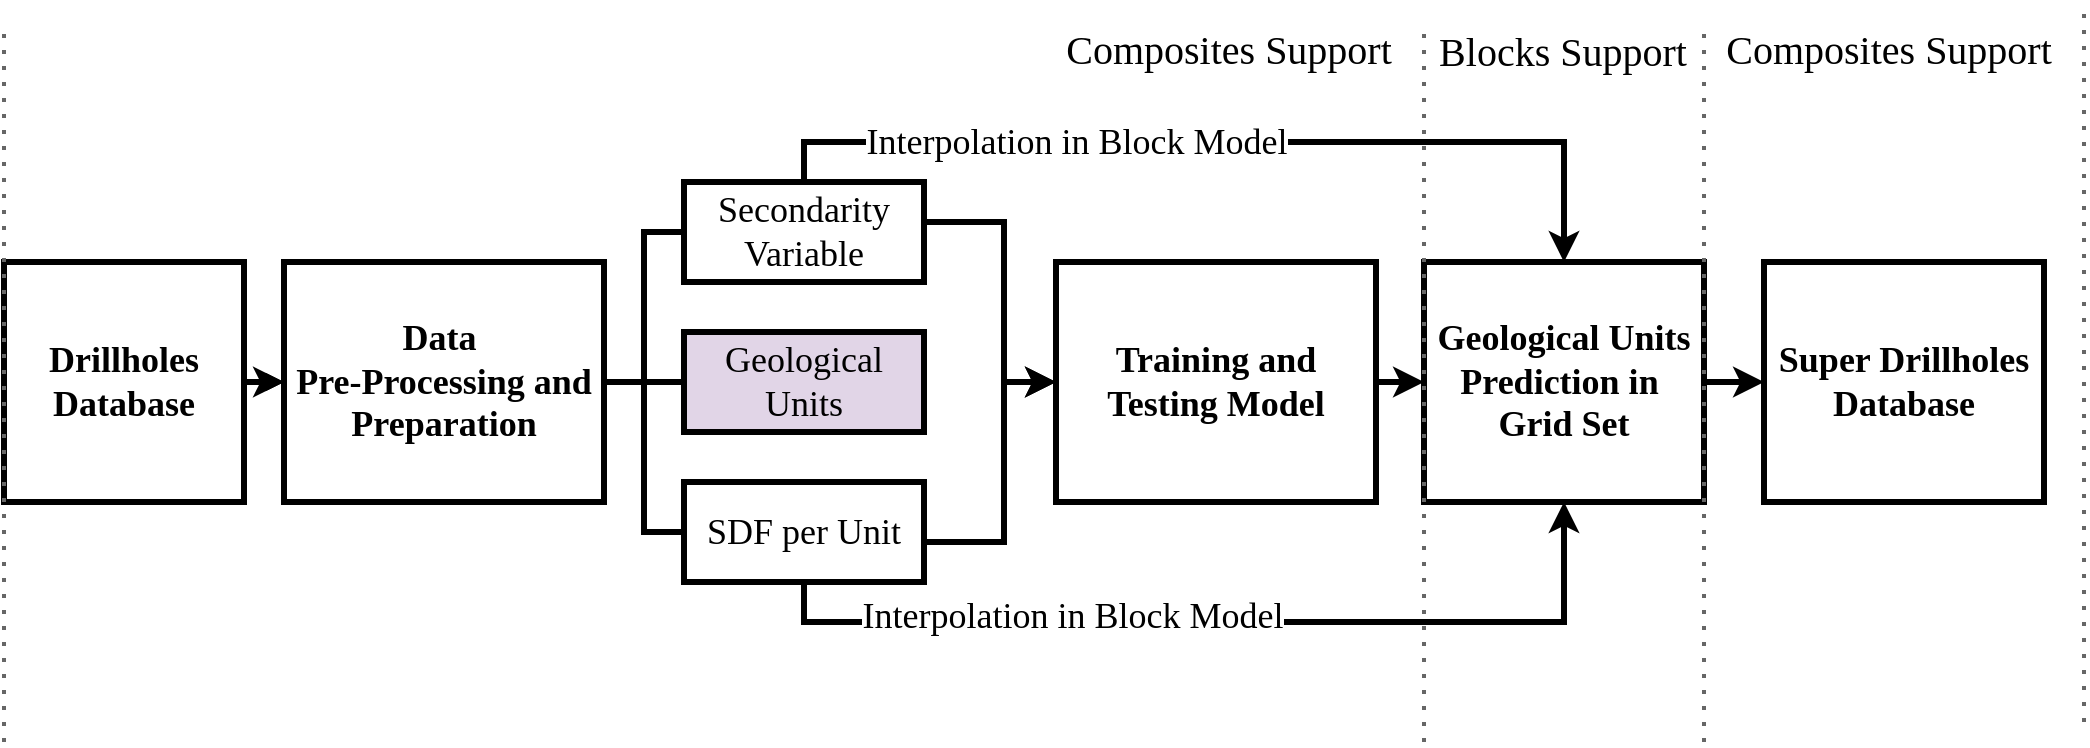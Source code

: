 <mxfile version="27.2.0">
  <diagram name="Página-1" id="S8U-x5zmdfpuhueGBNwN">
    <mxGraphModel dx="2649" dy="880" grid="1" gridSize="10" guides="1" tooltips="1" connect="1" arrows="1" fold="1" page="1" pageScale="1" pageWidth="1169" pageHeight="827" math="0" shadow="0">
      <root>
        <mxCell id="0" />
        <mxCell id="1" parent="0" />
        <mxCell id="-i16baqEdhxGcpIUMj6I-20" style="edgeStyle=orthogonalEdgeStyle;rounded=0;orthogonalLoop=1;jettySize=auto;html=1;exitX=1;exitY=0.5;exitDx=0;exitDy=0;entryX=0;entryY=0.5;entryDx=0;entryDy=0;strokeWidth=3;fontSize=18;fontFamily=Times New Roman;fontStyle=1" parent="1" source="-i16baqEdhxGcpIUMj6I-1" target="-i16baqEdhxGcpIUMj6I-16" edge="1">
          <mxGeometry relative="1" as="geometry" />
        </mxCell>
        <mxCell id="-i16baqEdhxGcpIUMj6I-79" value="" style="edgeStyle=orthogonalEdgeStyle;rounded=0;orthogonalLoop=1;jettySize=auto;html=1;fontFamily=Times New Roman;fontSize=18;fontStyle=1" parent="1" source="-i16baqEdhxGcpIUMj6I-1" target="-i16baqEdhxGcpIUMj6I-16" edge="1">
          <mxGeometry relative="1" as="geometry" />
        </mxCell>
        <mxCell id="-i16baqEdhxGcpIUMj6I-1" value="&lt;font&gt;Drillholes Database&lt;/font&gt;" style="rounded=0;whiteSpace=wrap;html=1;strokeWidth=3;fillStyle=auto;glass=0;shadow=0;fontFamily=Times New Roman;fontSize=18;fontStyle=1" parent="1" vertex="1">
          <mxGeometry y="200" width="120" height="120" as="geometry" />
        </mxCell>
        <mxCell id="-i16baqEdhxGcpIUMj6I-100" style="edgeStyle=orthogonalEdgeStyle;rounded=0;orthogonalLoop=1;jettySize=auto;html=1;exitX=1;exitY=0.5;exitDx=0;exitDy=0;entryX=0;entryY=0.5;entryDx=0;entryDy=0;endArrow=none;startFill=0;strokeWidth=3;fontFamily=Times New Roman;fontSize=18;fontStyle=1" parent="1" source="-i16baqEdhxGcpIUMj6I-16" target="-i16baqEdhxGcpIUMj6I-22" edge="1">
          <mxGeometry relative="1" as="geometry" />
        </mxCell>
        <mxCell id="-i16baqEdhxGcpIUMj6I-16" value="&lt;font&gt;Data&amp;nbsp;&lt;/font&gt;&lt;div&gt;&lt;font&gt;Pre-Processing and Preparation&lt;/font&gt;&lt;/div&gt;" style="rounded=0;whiteSpace=wrap;html=1;strokeWidth=3;fillStyle=auto;glass=0;shadow=0;fontFamily=Times New Roman;fontSize=18;fontStyle=1" parent="1" vertex="1">
          <mxGeometry x="140" y="200" width="160" height="120" as="geometry" />
        </mxCell>
        <mxCell id="-i16baqEdhxGcpIUMj6I-112" style="edgeStyle=orthogonalEdgeStyle;rounded=0;orthogonalLoop=1;jettySize=auto;html=1;exitX=1;exitY=0.5;exitDx=0;exitDy=0;entryX=0;entryY=0.5;entryDx=0;entryDy=0;strokeWidth=3;fontFamily=Times New Roman;fontSize=18;fontStyle=1" parent="1" source="-i16baqEdhxGcpIUMj6I-17" target="-i16baqEdhxGcpIUMj6I-71" edge="1">
          <mxGeometry relative="1" as="geometry" />
        </mxCell>
        <mxCell id="-i16baqEdhxGcpIUMj6I-17" value="&lt;font&gt;Training and Testing Model&lt;/font&gt;" style="rounded=0;whiteSpace=wrap;html=1;strokeWidth=3;fillStyle=auto;glass=0;shadow=0;fontFamily=Times New Roman;fontSize=18;fontStyle=1" parent="1" vertex="1">
          <mxGeometry x="526" y="200" width="160" height="120" as="geometry" />
        </mxCell>
        <mxCell id="-i16baqEdhxGcpIUMj6I-103" style="edgeStyle=orthogonalEdgeStyle;rounded=0;orthogonalLoop=1;jettySize=auto;html=1;exitX=1;exitY=0.5;exitDx=0;exitDy=0;endArrow=classic;startFill=0;strokeWidth=3;endFill=1;fontFamily=Times New Roman;fontSize=18;fontStyle=1" parent="1" source="-i16baqEdhxGcpIUMj6I-22" target="-i16baqEdhxGcpIUMj6I-17" edge="1">
          <mxGeometry relative="1" as="geometry">
            <Array as="points">
              <mxPoint x="500" y="180" />
              <mxPoint x="500" y="260" />
            </Array>
            <mxPoint x="420" y="180" as="sourcePoint" />
            <mxPoint x="520" y="260" as="targetPoint" />
          </mxGeometry>
        </mxCell>
        <mxCell id="-i16baqEdhxGcpIUMj6I-108" style="edgeStyle=orthogonalEdgeStyle;rounded=0;orthogonalLoop=1;jettySize=auto;html=1;exitX=0.5;exitY=0;exitDx=0;exitDy=0;entryX=0.5;entryY=0;entryDx=0;entryDy=0;fontFamily=Times New Roman;fontSize=18;fontStyle=1;strokeWidth=3;" parent="1" source="-i16baqEdhxGcpIUMj6I-22" target="-i16baqEdhxGcpIUMj6I-71" edge="1">
          <mxGeometry relative="1" as="geometry" />
        </mxCell>
        <mxCell id="-i16baqEdhxGcpIUMj6I-109" value="Interpolation in Block Model" style="edgeLabel;html=1;align=center;verticalAlign=middle;resizable=0;points=[];fontSize=18;fontFamily=Times New Roman;fontStyle=0" parent="-i16baqEdhxGcpIUMj6I-108" vertex="1" connectable="0">
          <mxGeometry x="-0.261" y="-5" relative="1" as="geometry">
            <mxPoint x="-14" y="-5" as="offset" />
          </mxGeometry>
        </mxCell>
        <mxCell id="-i16baqEdhxGcpIUMj6I-104" style="edgeStyle=orthogonalEdgeStyle;rounded=0;orthogonalLoop=1;jettySize=auto;html=1;exitX=1;exitY=0.5;exitDx=0;exitDy=0;entryX=0;entryY=0.5;entryDx=0;entryDy=0;endArrow=classic;startFill=0;strokeWidth=3;endFill=1;fontFamily=Times New Roman;fontSize=18;fontStyle=1" parent="1" source="-i16baqEdhxGcpIUMj6I-24" target="-i16baqEdhxGcpIUMj6I-17" edge="1">
          <mxGeometry relative="1" as="geometry">
            <Array as="points">
              <mxPoint x="500" y="340" />
              <mxPoint x="500" y="260" />
            </Array>
          </mxGeometry>
        </mxCell>
        <mxCell id="-i16baqEdhxGcpIUMj6I-106" style="edgeStyle=orthogonalEdgeStyle;rounded=0;orthogonalLoop=1;jettySize=auto;html=1;exitX=0.5;exitY=1;exitDx=0;exitDy=0;entryX=0.5;entryY=1;entryDx=0;entryDy=0;fontFamily=Times New Roman;fontSize=18;fontStyle=1;strokeWidth=3;" parent="1" source="-i16baqEdhxGcpIUMj6I-24" target="-i16baqEdhxGcpIUMj6I-71" edge="1">
          <mxGeometry relative="1" as="geometry" />
        </mxCell>
        <mxCell id="-i16baqEdhxGcpIUMj6I-107" value="&lt;font&gt;Interpolation in Block Model&lt;/font&gt;" style="edgeLabel;html=1;align=center;verticalAlign=middle;resizable=0;points=[];fontSize=18;fontFamily=Times New Roman;fontStyle=0" parent="-i16baqEdhxGcpIUMj6I-106" vertex="1" connectable="0">
          <mxGeometry x="0.208" y="3" relative="1" as="geometry">
            <mxPoint x="-124" as="offset" />
          </mxGeometry>
        </mxCell>
        <mxCell id="-i16baqEdhxGcpIUMj6I-26" value="Geological Units" style="rounded=0;whiteSpace=wrap;html=1;strokeWidth=3;fillStyle=auto;glass=0;shadow=0;fontFamily=Times New Roman;fontSize=18;fillColor=#e1d5e7;strokeColor=#000000;fontStyle=0" parent="1" vertex="1">
          <mxGeometry x="340" y="235" width="120" height="50" as="geometry" />
        </mxCell>
        <mxCell id="-i16baqEdhxGcpIUMj6I-34" style="edgeStyle=orthogonalEdgeStyle;rounded=0;orthogonalLoop=1;jettySize=auto;html=1;exitX=1;exitY=0.5;exitDx=0;exitDy=0;entryX=0;entryY=0.5;entryDx=0;entryDy=0;endArrow=none;startFill=0;strokeWidth=3;fontSize=18;fontFamily=Times New Roman;fontStyle=1" parent="1" source="-i16baqEdhxGcpIUMj6I-16" target="-i16baqEdhxGcpIUMj6I-26" edge="1">
          <mxGeometry relative="1" as="geometry">
            <mxPoint x="410" y="230" as="sourcePoint" />
            <mxPoint x="450" y="150" as="targetPoint" />
          </mxGeometry>
        </mxCell>
        <mxCell id="-i16baqEdhxGcpIUMj6I-114" style="edgeStyle=orthogonalEdgeStyle;rounded=0;orthogonalLoop=1;jettySize=auto;html=1;exitX=1;exitY=0.5;exitDx=0;exitDy=0;entryX=0;entryY=0.5;entryDx=0;entryDy=0;strokeWidth=3;" parent="1" source="-i16baqEdhxGcpIUMj6I-71" target="-i16baqEdhxGcpIUMj6I-113" edge="1">
          <mxGeometry relative="1" as="geometry" />
        </mxCell>
        <mxCell id="-i16baqEdhxGcpIUMj6I-71" value="&lt;font&gt;Geological Units&lt;/font&gt;&lt;div&gt;&lt;font&gt;Prediction in&amp;nbsp;&lt;/font&gt;&lt;/div&gt;&lt;div&gt;&lt;font&gt;Grid Set&lt;/font&gt;&lt;/div&gt;" style="rounded=0;whiteSpace=wrap;html=1;strokeWidth=3;fillStyle=auto;glass=0;shadow=0;fontFamily=Times New Roman;fontSize=18;fontStyle=1" parent="1" vertex="1">
          <mxGeometry x="710" y="200" width="140" height="120" as="geometry" />
        </mxCell>
        <mxCell id="-i16baqEdhxGcpIUMj6I-113" value="Super Drillholes&lt;div&gt;Database&lt;/div&gt;" style="rounded=0;whiteSpace=wrap;html=1;strokeWidth=3;fillStyle=auto;glass=0;shadow=0;fontFamily=Times New Roman;fontSize=18;fontStyle=1" parent="1" vertex="1">
          <mxGeometry x="880" y="200" width="140" height="120" as="geometry" />
        </mxCell>
        <mxCell id="HNBjI8xHRszEJ0xHAuVF-4" value="" style="endArrow=none;html=1;rounded=0;fontSize=18;strokeWidth=3;exitX=0;exitY=0.5;exitDx=0;exitDy=0;" parent="1" edge="1" source="-i16baqEdhxGcpIUMj6I-24">
          <mxGeometry width="50" height="50" relative="1" as="geometry">
            <mxPoint x="360" y="340" as="sourcePoint" />
            <mxPoint x="320" y="260" as="targetPoint" />
            <Array as="points">
              <mxPoint x="320" y="335" />
            </Array>
          </mxGeometry>
        </mxCell>
        <mxCell id="HNBjI8xHRszEJ0xHAuVF-5" value="" style="endArrow=none;html=1;rounded=0;fontSize=18;strokeWidth=3;exitX=0;exitY=0.5;exitDx=0;exitDy=0;" parent="1" source="-i16baqEdhxGcpIUMj6I-24" edge="1">
          <mxGeometry width="50" height="50" relative="1" as="geometry">
            <mxPoint x="350" y="400" as="sourcePoint" />
            <mxPoint x="360" y="340" as="targetPoint" />
          </mxGeometry>
        </mxCell>
        <mxCell id="HNBjI8xHRszEJ0xHAuVF-6" value="" style="endArrow=none;dashed=1;html=1;dashPattern=1 3;strokeWidth=2;rounded=0;fillColor=#f5f5f5;strokeColor=#666666;" parent="1" edge="1">
          <mxGeometry width="50" height="50" relative="1" as="geometry">
            <mxPoint x="710" y="440" as="sourcePoint" />
            <mxPoint x="710" y="80" as="targetPoint" />
          </mxGeometry>
        </mxCell>
        <mxCell id="HNBjI8xHRszEJ0xHAuVF-7" value="Composites Support" style="edgeLabel;html=1;align=center;verticalAlign=middle;resizable=0;points=[];fontSize=20;fontFamily=Times New Roman;fontStyle=0" parent="1" vertex="1" connectable="0">
          <mxGeometry x="630" y="110" as="geometry">
            <mxPoint x="-18" y="-17" as="offset" />
          </mxGeometry>
        </mxCell>
        <mxCell id="HNBjI8xHRszEJ0xHAuVF-8" value="Blocks Support" style="edgeLabel;html=1;align=center;verticalAlign=middle;resizable=0;points=[];fontSize=20;fontFamily=Times New Roman;fontStyle=0" parent="1" vertex="1" connectable="0">
          <mxGeometry x="433" y="108" as="geometry">
            <mxPoint x="346" y="-14" as="offset" />
          </mxGeometry>
        </mxCell>
        <mxCell id="pDNgXzIJpw0wBYkc5iGU-1" value="" style="endArrow=none;html=1;rounded=0;fontSize=18;strokeWidth=3;" edge="1" parent="1" target="-i16baqEdhxGcpIUMj6I-24">
          <mxGeometry width="50" height="50" relative="1" as="geometry">
            <mxPoint x="360" y="340" as="sourcePoint" />
            <mxPoint x="360" y="260" as="targetPoint" />
          </mxGeometry>
        </mxCell>
        <mxCell id="-i16baqEdhxGcpIUMj6I-24" value="&lt;font&gt;SDF per Unit&lt;/font&gt;" style="rounded=0;whiteSpace=wrap;html=1;strokeWidth=3;fillStyle=auto;glass=0;shadow=0;fontFamily=Times New Roman;fontSize=18;fontStyle=0" parent="1" vertex="1">
          <mxGeometry x="340" y="310" width="120" height="50" as="geometry" />
        </mxCell>
        <mxCell id="pDNgXzIJpw0wBYkc5iGU-2" value="" style="edgeStyle=orthogonalEdgeStyle;rounded=0;orthogonalLoop=1;jettySize=auto;html=1;exitX=1;exitY=0.5;exitDx=0;exitDy=0;endArrow=classic;startFill=0;strokeWidth=3;endFill=1;fontFamily=Times New Roman;fontSize=18;fontStyle=1" edge="1" parent="1" target="-i16baqEdhxGcpIUMj6I-22">
          <mxGeometry relative="1" as="geometry">
            <Array as="points" />
            <mxPoint x="420" y="180" as="sourcePoint" />
            <mxPoint x="526" y="260" as="targetPoint" />
          </mxGeometry>
        </mxCell>
        <mxCell id="-i16baqEdhxGcpIUMj6I-22" value="Secondarity Variable" style="rounded=0;whiteSpace=wrap;html=1;strokeWidth=3;fillStyle=auto;glass=0;shadow=0;fontFamily=Times New Roman;fontSize=18;fontStyle=0" parent="1" vertex="1">
          <mxGeometry x="340" y="160" width="120" height="50" as="geometry" />
        </mxCell>
        <mxCell id="pDNgXzIJpw0wBYkc5iGU-3" value="" style="endArrow=none;dashed=1;html=1;dashPattern=1 3;strokeWidth=2;rounded=0;fillColor=#f5f5f5;strokeColor=#666666;" edge="1" parent="1">
          <mxGeometry width="50" height="50" relative="1" as="geometry">
            <mxPoint x="850" y="440" as="sourcePoint" />
            <mxPoint x="850" y="80" as="targetPoint" />
          </mxGeometry>
        </mxCell>
        <mxCell id="pDNgXzIJpw0wBYkc5iGU-4" value="Composites Support" style="edgeLabel;html=1;align=center;verticalAlign=middle;resizable=0;points=[];fontSize=20;fontFamily=Times New Roman;fontStyle=0" vertex="1" connectable="0" parent="1">
          <mxGeometry x="960" y="110" as="geometry">
            <mxPoint x="-18" y="-17" as="offset" />
          </mxGeometry>
        </mxCell>
        <mxCell id="pDNgXzIJpw0wBYkc5iGU-5" value="" style="endArrow=none;dashed=1;html=1;dashPattern=1 3;strokeWidth=2;rounded=0;fillColor=#f5f5f5;strokeColor=#666666;" edge="1" parent="1">
          <mxGeometry width="50" height="50" relative="1" as="geometry">
            <mxPoint x="1040" y="430" as="sourcePoint" />
            <mxPoint x="1040" y="70" as="targetPoint" />
          </mxGeometry>
        </mxCell>
        <mxCell id="pDNgXzIJpw0wBYkc5iGU-6" value="" style="endArrow=none;dashed=1;html=1;dashPattern=1 3;strokeWidth=2;rounded=0;fillColor=#f5f5f5;strokeColor=#666666;" edge="1" parent="1">
          <mxGeometry width="50" height="50" relative="1" as="geometry">
            <mxPoint y="440" as="sourcePoint" />
            <mxPoint y="80" as="targetPoint" />
          </mxGeometry>
        </mxCell>
      </root>
    </mxGraphModel>
  </diagram>
</mxfile>
